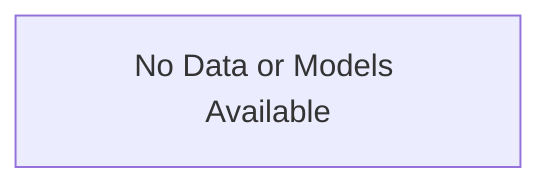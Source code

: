 %% Mermaid Diagram
flowchart TD
    %% There are no data sources, variables, data flow, or models in the notebook specified.
    Empty["No Data or Models Available"]